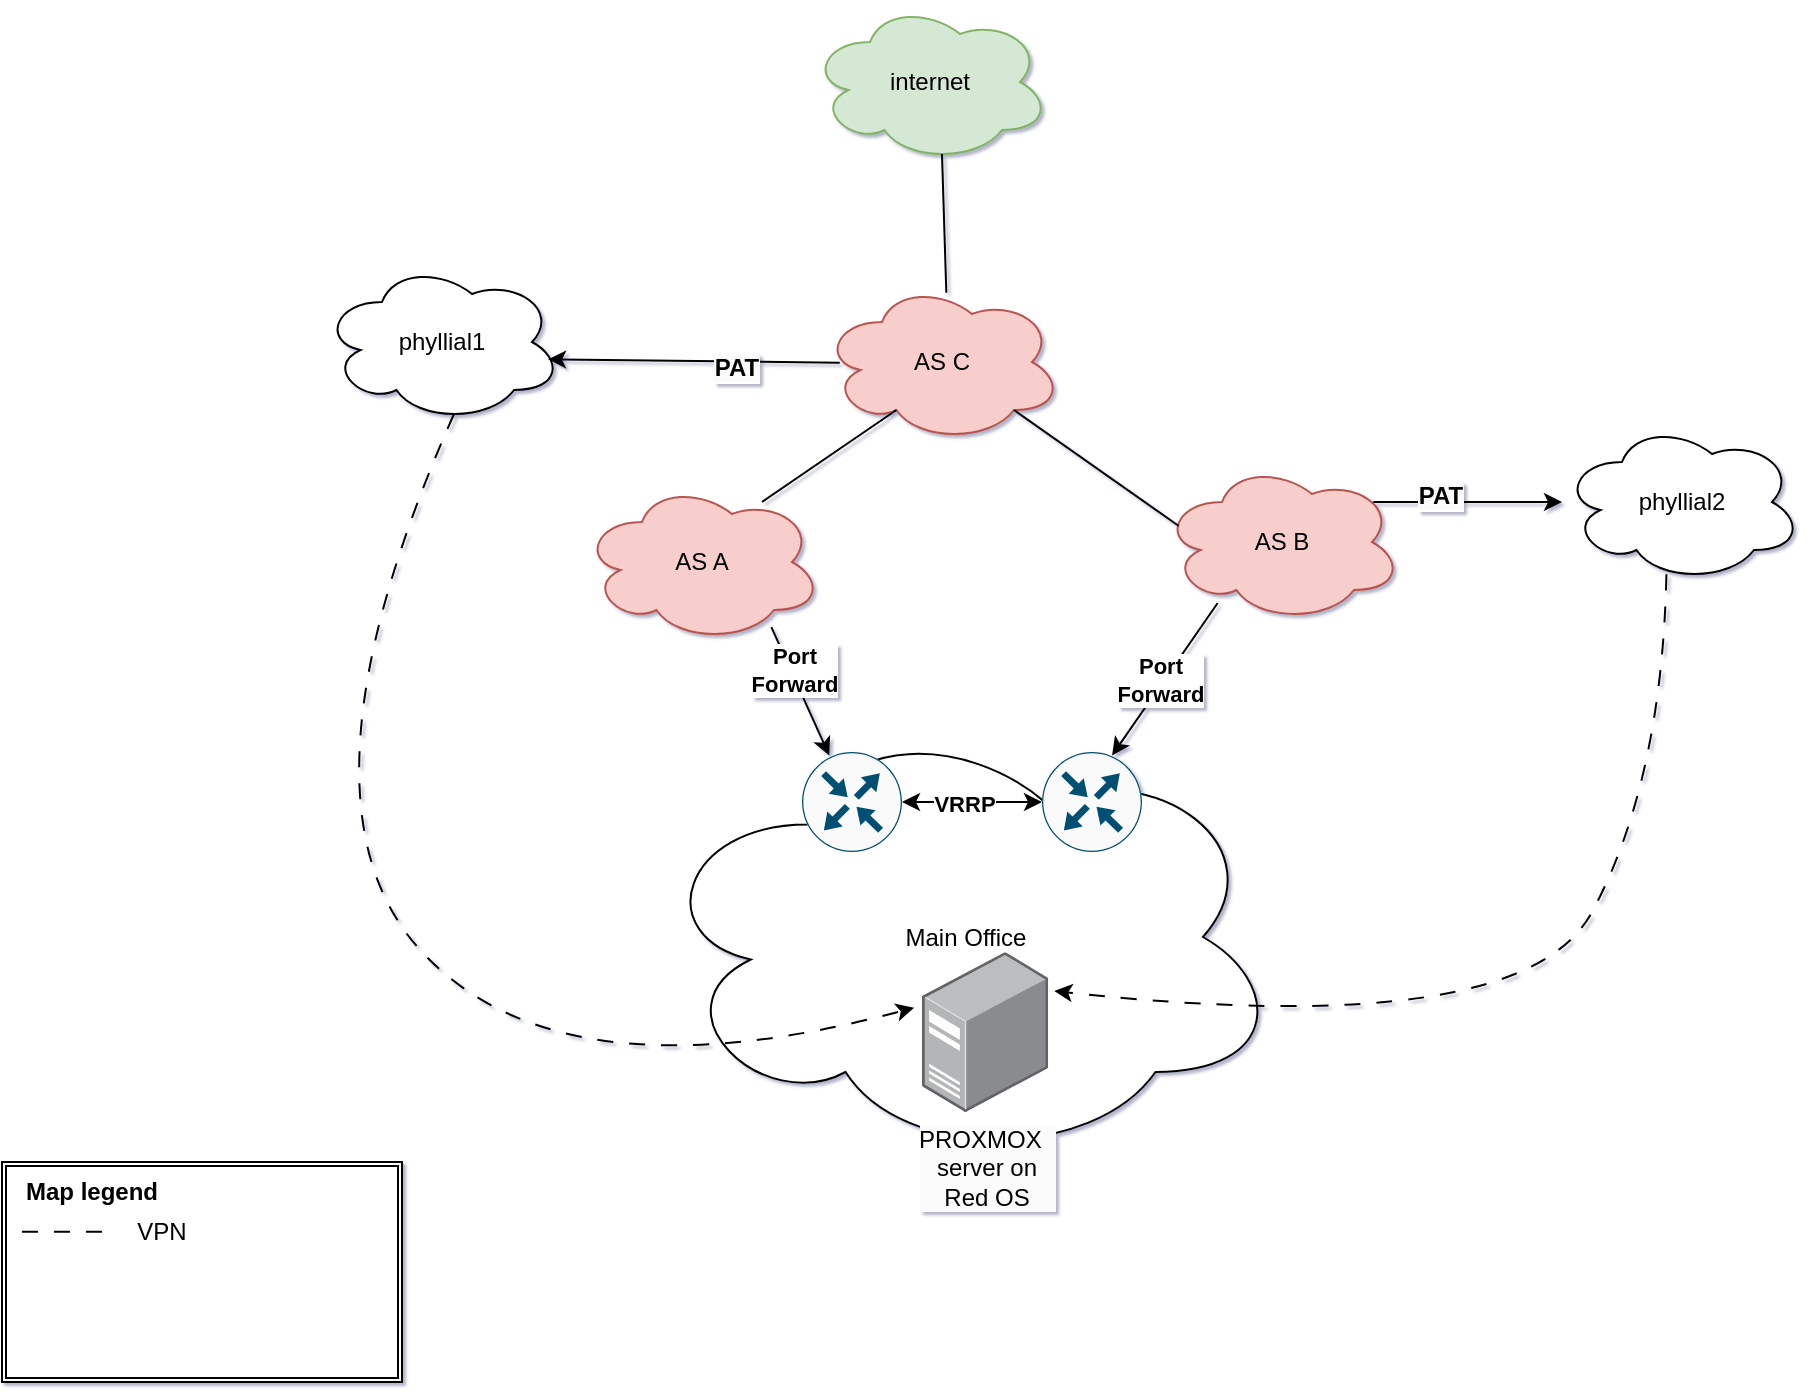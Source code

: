 <mxfile version="24.2.2" type="device">
  <diagram name="Страница — 1" id="jEcfLi5Q_I8-ZhP8agRY">
    <mxGraphModel dx="2261" dy="790" grid="1" gridSize="10" guides="1" tooltips="1" connect="1" arrows="1" fold="1" page="1" pageScale="1" pageWidth="827" pageHeight="1169" math="0" shadow="1">
      <root>
        <mxCell id="0" />
        <mxCell id="1" parent="0" />
        <mxCell id="7yvLDcOoskIWn6VrLPec-1" value="AS C" style="ellipse;shape=cloud;whiteSpace=wrap;html=1;fillColor=#f8cecc;strokeColor=#b85450;" vertex="1" parent="1">
          <mxGeometry x="300" y="250" width="120" height="80" as="geometry" />
        </mxCell>
        <mxCell id="7yvLDcOoskIWn6VrLPec-2" value="AS A" style="ellipse;shape=cloud;whiteSpace=wrap;html=1;fillColor=#f8cecc;strokeColor=#b85450;" vertex="1" parent="1">
          <mxGeometry x="180" y="350" width="120" height="80" as="geometry" />
        </mxCell>
        <mxCell id="7yvLDcOoskIWn6VrLPec-3" value="AS B" style="ellipse;shape=cloud;whiteSpace=wrap;html=1;fillColor=#f8cecc;strokeColor=#b85450;" vertex="1" parent="1">
          <mxGeometry x="470" y="340" width="120" height="80" as="geometry" />
        </mxCell>
        <mxCell id="7yvLDcOoskIWn6VrLPec-4" value="Main Office" style="ellipse;shape=cloud;whiteSpace=wrap;html=1;" vertex="1" parent="1">
          <mxGeometry x="213.74" y="465" width="316.26" height="225" as="geometry" />
        </mxCell>
        <mxCell id="7yvLDcOoskIWn6VrLPec-9" value="phyllial1" style="ellipse;shape=cloud;whiteSpace=wrap;html=1;" vertex="1" parent="1">
          <mxGeometry x="50" y="240" width="120" height="80" as="geometry" />
        </mxCell>
        <mxCell id="7yvLDcOoskIWn6VrLPec-14" value="phyllial2" style="ellipse;shape=cloud;whiteSpace=wrap;html=1;" vertex="1" parent="1">
          <mxGeometry x="670" y="320" width="120" height="80" as="geometry" />
        </mxCell>
        <mxCell id="7yvLDcOoskIWn6VrLPec-17" value="internet" style="ellipse;shape=cloud;whiteSpace=wrap;html=1;fillColor=#d5e8d4;strokeColor=#82b366;" vertex="1" parent="1">
          <mxGeometry x="294" y="110" width="120" height="80" as="geometry" />
        </mxCell>
        <mxCell id="7yvLDcOoskIWn6VrLPec-19" value="&lt;span style=&quot;text-wrap: wrap; background-color: rgb(251, 251, 251);&quot;&gt;PROXMOX&amp;nbsp;&amp;nbsp;&lt;/span&gt;&lt;div style=&quot;text-wrap: wrap; background-color: rgb(251, 251, 251);&quot;&gt;server on Red OS&lt;/div&gt;" style="image;points=[];aspect=fixed;html=1;align=center;shadow=0;dashed=0;image=img/lib/allied_telesis/computer_and_terminals/Server_Desktop.svg;" vertex="1" parent="1">
          <mxGeometry x="350" y="585" width="63.11" height="80" as="geometry" />
        </mxCell>
        <mxCell id="7yvLDcOoskIWn6VrLPec-21" value="" style="curved=1;endArrow=classic;html=1;rounded=0;exitX=0.55;exitY=0.95;exitDx=0;exitDy=0;exitPerimeter=0;entryX=-0.062;entryY=0.348;entryDx=0;entryDy=0;entryPerimeter=0;dashed=1;dashPattern=8 8;" edge="1" parent="1" source="7yvLDcOoskIWn6VrLPec-9" target="7yvLDcOoskIWn6VrLPec-19">
          <mxGeometry width="50" height="50" relative="1" as="geometry">
            <mxPoint x="30" y="330" as="sourcePoint" />
            <mxPoint x="190" y="670" as="targetPoint" />
            <Array as="points">
              <mxPoint x="30" y="510" />
              <mxPoint x="170" y="660" />
            </Array>
          </mxGeometry>
        </mxCell>
        <mxCell id="7yvLDcOoskIWn6VrLPec-26" value="" style="curved=1;endArrow=classic;html=1;rounded=0;entryX=1.048;entryY=0.244;entryDx=0;entryDy=0;entryPerimeter=0;exitX=0.435;exitY=0.952;exitDx=0;exitDy=0;exitPerimeter=0;dashed=1;dashPattern=8 8;" edge="1" parent="1" source="7yvLDcOoskIWn6VrLPec-14" target="7yvLDcOoskIWn6VrLPec-19">
          <mxGeometry width="50" height="50" relative="1" as="geometry">
            <mxPoint x="630" y="520" as="sourcePoint" />
            <mxPoint x="680" y="470" as="targetPoint" />
            <Array as="points">
              <mxPoint x="720" y="500" />
              <mxPoint x="650" y="630" />
            </Array>
          </mxGeometry>
        </mxCell>
        <mxCell id="7yvLDcOoskIWn6VrLPec-32" value="" style="endArrow=none;html=1;rounded=0;exitX=0.75;exitY=0.125;exitDx=0;exitDy=0;exitPerimeter=0;entryX=0.31;entryY=0.8;entryDx=0;entryDy=0;entryPerimeter=0;" edge="1" parent="1" source="7yvLDcOoskIWn6VrLPec-2" target="7yvLDcOoskIWn6VrLPec-1">
          <mxGeometry width="50" height="50" relative="1" as="geometry">
            <mxPoint x="260" y="350" as="sourcePoint" />
            <mxPoint x="310" y="300" as="targetPoint" />
          </mxGeometry>
        </mxCell>
        <mxCell id="7yvLDcOoskIWn6VrLPec-33" value="" style="endArrow=none;html=1;rounded=0;exitX=0.07;exitY=0.4;exitDx=0;exitDy=0;exitPerimeter=0;entryX=0.8;entryY=0.8;entryDx=0;entryDy=0;entryPerimeter=0;" edge="1" parent="1" source="7yvLDcOoskIWn6VrLPec-3" target="7yvLDcOoskIWn6VrLPec-1">
          <mxGeometry width="50" height="50" relative="1" as="geometry">
            <mxPoint x="462" y="388" as="sourcePoint" />
            <mxPoint x="498" y="320" as="targetPoint" />
          </mxGeometry>
        </mxCell>
        <mxCell id="7yvLDcOoskIWn6VrLPec-34" value="" style="endArrow=none;html=1;rounded=0;exitX=0.518;exitY=0.067;exitDx=0;exitDy=0;exitPerimeter=0;entryX=0.55;entryY=0.95;entryDx=0;entryDy=0;entryPerimeter=0;" edge="1" parent="1" source="7yvLDcOoskIWn6VrLPec-1" target="7yvLDcOoskIWn6VrLPec-17">
          <mxGeometry width="50" height="50" relative="1" as="geometry">
            <mxPoint x="350" y="260" as="sourcePoint" />
            <mxPoint x="407" y="194" as="targetPoint" />
          </mxGeometry>
        </mxCell>
        <mxCell id="7yvLDcOoskIWn6VrLPec-35" value="" style="endArrow=classic;html=1;rounded=0;entryX=0.942;entryY=0.608;entryDx=0;entryDy=0;entryPerimeter=0;exitX=0.074;exitY=0.504;exitDx=0;exitDy=0;exitPerimeter=0;" edge="1" parent="1" source="7yvLDcOoskIWn6VrLPec-1" target="7yvLDcOoskIWn6VrLPec-9">
          <mxGeometry width="50" height="50" relative="1" as="geometry">
            <mxPoint x="150" y="390" as="sourcePoint" />
            <mxPoint x="200" y="340" as="targetPoint" />
          </mxGeometry>
        </mxCell>
        <mxCell id="7yvLDcOoskIWn6VrLPec-36" value="&lt;span style=&quot;font-size: 12px; text-wrap: wrap; background-color: rgb(251, 251, 251);&quot;&gt;&lt;b&gt;PAT&lt;/b&gt;&lt;/span&gt;" style="edgeLabel;html=1;align=center;verticalAlign=middle;resizable=0;points=[];" vertex="1" connectable="0" parent="7yvLDcOoskIWn6VrLPec-35">
          <mxGeometry x="-0.29" y="3" relative="1" as="geometry">
            <mxPoint as="offset" />
          </mxGeometry>
        </mxCell>
        <mxCell id="7yvLDcOoskIWn6VrLPec-37" value="" style="endArrow=classic;html=1;rounded=0;exitX=0.88;exitY=0.25;exitDx=0;exitDy=0;exitPerimeter=0;fontStyle=1" edge="1" parent="1" source="7yvLDcOoskIWn6VrLPec-3" target="7yvLDcOoskIWn6VrLPec-14">
          <mxGeometry width="50" height="50" relative="1" as="geometry">
            <mxPoint x="746" y="201" as="sourcePoint" />
            <mxPoint x="600" y="200" as="targetPoint" />
          </mxGeometry>
        </mxCell>
        <mxCell id="7yvLDcOoskIWn6VrLPec-38" value="&lt;span style=&quot;font-size: 12px; text-wrap: wrap; background-color: rgb(251, 251, 251);&quot;&gt;&lt;b&gt;PAT&lt;/b&gt;&lt;/span&gt;" style="edgeLabel;html=1;align=center;verticalAlign=middle;resizable=0;points=[];" vertex="1" connectable="0" parent="7yvLDcOoskIWn6VrLPec-37">
          <mxGeometry x="-0.29" y="3" relative="1" as="geometry">
            <mxPoint as="offset" />
          </mxGeometry>
        </mxCell>
        <mxCell id="7yvLDcOoskIWn6VrLPec-40" value="" style="shape=ext;double=1;rounded=0;whiteSpace=wrap;html=1;" vertex="1" parent="1">
          <mxGeometry x="-110" y="690" width="200" height="110" as="geometry" />
        </mxCell>
        <mxCell id="7yvLDcOoskIWn6VrLPec-41" value="&lt;b&gt;Map legend&lt;/b&gt;" style="text;html=1;align=center;verticalAlign=middle;whiteSpace=wrap;rounded=0;" vertex="1" parent="1">
          <mxGeometry x="-110" y="690" width="90" height="30" as="geometry" />
        </mxCell>
        <mxCell id="7yvLDcOoskIWn6VrLPec-43" value="" style="endArrow=none;html=1;rounded=0;dashed=1;dashPattern=8 8;" edge="1" parent="1">
          <mxGeometry width="50" height="50" relative="1" as="geometry">
            <mxPoint x="-100" y="724.89" as="sourcePoint" />
            <mxPoint x="-60" y="724.89" as="targetPoint" />
          </mxGeometry>
        </mxCell>
        <mxCell id="7yvLDcOoskIWn6VrLPec-45" value="VPN" style="text;html=1;align=center;verticalAlign=middle;whiteSpace=wrap;rounded=0;" vertex="1" parent="1">
          <mxGeometry x="-60" y="710" width="60" height="30" as="geometry" />
        </mxCell>
        <mxCell id="7yvLDcOoskIWn6VrLPec-46" value="" style="sketch=0;points=[[0.5,0,0],[1,0.5,0],[0.5,1,0],[0,0.5,0],[0.145,0.145,0],[0.856,0.145,0],[0.855,0.856,0],[0.145,0.855,0]];verticalLabelPosition=bottom;html=1;verticalAlign=top;aspect=fixed;align=center;pointerEvents=1;shape=mxgraph.cisco19.rect;prIcon=router;fillColor=#FAFAFA;strokeColor=#005073;" vertex="1" parent="1">
          <mxGeometry x="290" y="485" width="50" height="50" as="geometry" />
        </mxCell>
        <mxCell id="7yvLDcOoskIWn6VrLPec-47" value="" style="sketch=0;points=[[0.5,0,0],[1,0.5,0],[0.5,1,0],[0,0.5,0],[0.145,0.145,0],[0.856,0.145,0],[0.855,0.856,0],[0.145,0.855,0]];verticalLabelPosition=bottom;html=1;verticalAlign=top;aspect=fixed;align=center;pointerEvents=1;shape=mxgraph.cisco19.rect;prIcon=router;fillColor=#FAFAFA;strokeColor=#005073;" vertex="1" parent="1">
          <mxGeometry x="410" y="485" width="50" height="50" as="geometry" />
        </mxCell>
        <mxCell id="7yvLDcOoskIWn6VrLPec-49" value="" style="endArrow=classic;html=1;rounded=0;entryX=0.273;entryY=0.034;entryDx=0;entryDy=0;entryPerimeter=0;exitX=0.789;exitY=0.907;exitDx=0;exitDy=0;exitPerimeter=0;" edge="1" parent="1" source="7yvLDcOoskIWn6VrLPec-2" target="7yvLDcOoskIWn6VrLPec-46">
          <mxGeometry width="50" height="50" relative="1" as="geometry">
            <mxPoint x="240" y="540" as="sourcePoint" />
            <mxPoint x="290" y="490" as="targetPoint" />
          </mxGeometry>
        </mxCell>
        <mxCell id="7yvLDcOoskIWn6VrLPec-51" value="&lt;b&gt;Port&lt;/b&gt;&lt;div&gt;&lt;b&gt;Forward&lt;/b&gt;&lt;/div&gt;" style="edgeLabel;html=1;align=center;verticalAlign=middle;resizable=0;points=[];" vertex="1" connectable="0" parent="7yvLDcOoskIWn6VrLPec-49">
          <mxGeometry x="-0.311" y="1" relative="1" as="geometry">
            <mxPoint as="offset" />
          </mxGeometry>
        </mxCell>
        <mxCell id="7yvLDcOoskIWn6VrLPec-50" value="" style="endArrow=classic;html=1;rounded=0;exitX=0.232;exitY=0.881;exitDx=0;exitDy=0;exitPerimeter=0;entryX=0.701;entryY=0.034;entryDx=0;entryDy=0;entryPerimeter=0;" edge="1" parent="1" source="7yvLDcOoskIWn6VrLPec-3" target="7yvLDcOoskIWn6VrLPec-47">
          <mxGeometry width="50" height="50" relative="1" as="geometry">
            <mxPoint x="180" y="550" as="sourcePoint" />
            <mxPoint x="230" y="500" as="targetPoint" />
          </mxGeometry>
        </mxCell>
        <mxCell id="7yvLDcOoskIWn6VrLPec-52" value="&lt;b&gt;Port&lt;/b&gt;&lt;div&gt;&lt;b&gt;Forward&lt;/b&gt;&lt;/div&gt;" style="edgeLabel;html=1;align=center;verticalAlign=middle;resizable=0;points=[];" vertex="1" connectable="0" parent="7yvLDcOoskIWn6VrLPec-50">
          <mxGeometry x="0.031" y="-2" relative="1" as="geometry">
            <mxPoint as="offset" />
          </mxGeometry>
        </mxCell>
        <mxCell id="7yvLDcOoskIWn6VrLPec-54" value="" style="endArrow=classic;startArrow=classic;html=1;rounded=0;entryX=0;entryY=0.5;entryDx=0;entryDy=0;entryPerimeter=0;exitX=1;exitY=0.5;exitDx=0;exitDy=0;exitPerimeter=0;" edge="1" parent="1" source="7yvLDcOoskIWn6VrLPec-46" target="7yvLDcOoskIWn6VrLPec-47">
          <mxGeometry width="50" height="50" relative="1" as="geometry">
            <mxPoint x="190" y="560" as="sourcePoint" />
            <mxPoint x="240" y="510" as="targetPoint" />
          </mxGeometry>
        </mxCell>
        <mxCell id="7yvLDcOoskIWn6VrLPec-55" value="&lt;b&gt;VRRP&lt;/b&gt;" style="edgeLabel;html=1;align=center;verticalAlign=middle;resizable=0;points=[];" vertex="1" connectable="0" parent="7yvLDcOoskIWn6VrLPec-54">
          <mxGeometry x="-0.109" y="-1" relative="1" as="geometry">
            <mxPoint as="offset" />
          </mxGeometry>
        </mxCell>
      </root>
    </mxGraphModel>
  </diagram>
</mxfile>
